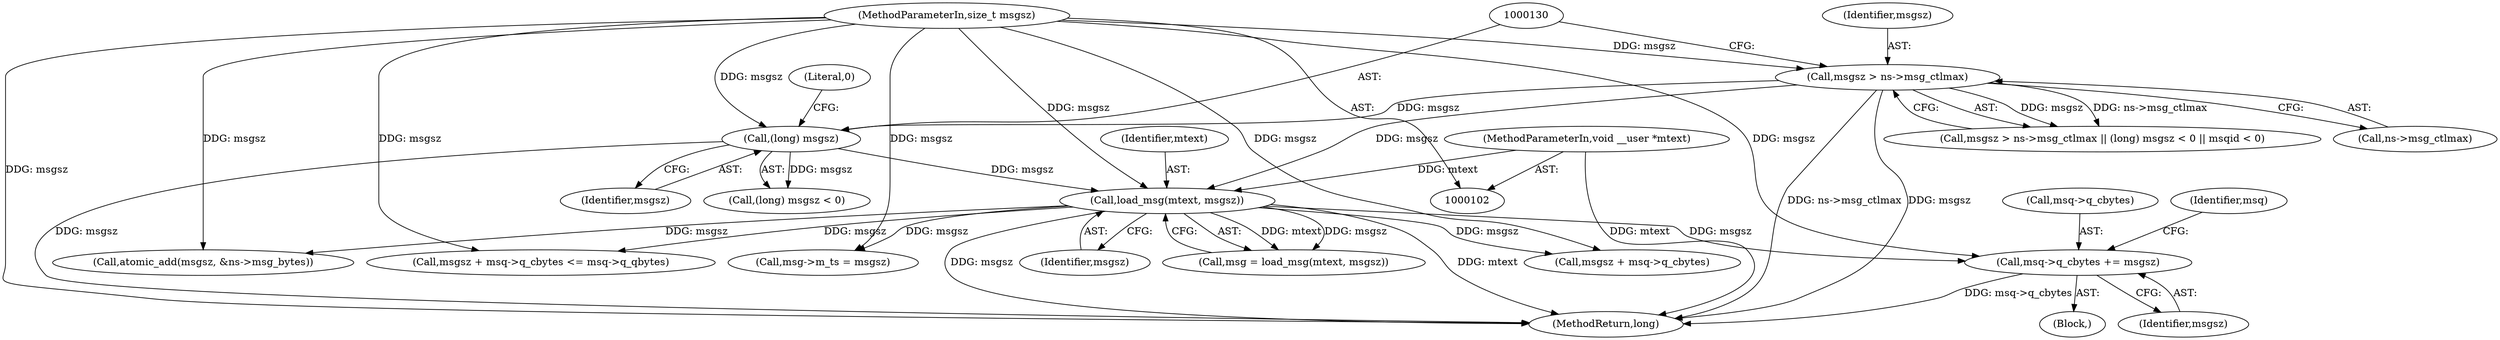 digraph "0_linux_6062a8dc0517bce23e3c2f7d2fea5e22411269a3@pointer" {
"1000304" [label="(Call,msq->q_cbytes += msgsz)"];
"1000106" [label="(MethodParameterIn,size_t msgsz)"];
"1000148" [label="(Call,load_msg(mtext, msgsz))"];
"1000105" [label="(MethodParameterIn,void __user *mtext)"];
"1000122" [label="(Call,msgsz > ns->msg_ctlmax)"];
"1000129" [label="(Call,(long) msgsz)"];
"1000121" [label="(Call,msgsz > ns->msg_ctlmax || (long) msgsz < 0 || msqid < 0)"];
"1000208" [label="(Call,msgsz + msq->q_cbytes <= msq->q_qbytes)"];
"1000342" [label="(MethodReturn,long)"];
"1000313" [label="(Call,atomic_add(msgsz, &ns->msg_bytes))"];
"1000124" [label="(Call,ns->msg_ctlmax)"];
"1000294" [label="(Block,)"];
"1000148" [label="(Call,load_msg(mtext, msgsz))"];
"1000305" [label="(Call,msq->q_cbytes)"];
"1000132" [label="(Literal,0)"];
"1000106" [label="(MethodParameterIn,size_t msgsz)"];
"1000146" [label="(Call,msg = load_msg(mtext, msgsz))"];
"1000105" [label="(MethodParameterIn,void __user *mtext)"];
"1000162" [label="(Call,msg->m_ts = msgsz)"];
"1000122" [label="(Call,msgsz > ns->msg_ctlmax)"];
"1000129" [label="(Call,(long) msgsz)"];
"1000308" [label="(Identifier,msgsz)"];
"1000131" [label="(Identifier,msgsz)"];
"1000304" [label="(Call,msq->q_cbytes += msgsz)"];
"1000150" [label="(Identifier,msgsz)"];
"1000209" [label="(Call,msgsz + msq->q_cbytes)"];
"1000149" [label="(Identifier,mtext)"];
"1000311" [label="(Identifier,msq)"];
"1000123" [label="(Identifier,msgsz)"];
"1000128" [label="(Call,(long) msgsz < 0)"];
"1000304" -> "1000294"  [label="AST: "];
"1000304" -> "1000308"  [label="CFG: "];
"1000305" -> "1000304"  [label="AST: "];
"1000308" -> "1000304"  [label="AST: "];
"1000311" -> "1000304"  [label="CFG: "];
"1000304" -> "1000342"  [label="DDG: msq->q_cbytes"];
"1000106" -> "1000304"  [label="DDG: msgsz"];
"1000148" -> "1000304"  [label="DDG: msgsz"];
"1000106" -> "1000102"  [label="AST: "];
"1000106" -> "1000342"  [label="DDG: msgsz"];
"1000106" -> "1000122"  [label="DDG: msgsz"];
"1000106" -> "1000129"  [label="DDG: msgsz"];
"1000106" -> "1000148"  [label="DDG: msgsz"];
"1000106" -> "1000162"  [label="DDG: msgsz"];
"1000106" -> "1000208"  [label="DDG: msgsz"];
"1000106" -> "1000209"  [label="DDG: msgsz"];
"1000106" -> "1000313"  [label="DDG: msgsz"];
"1000148" -> "1000146"  [label="AST: "];
"1000148" -> "1000150"  [label="CFG: "];
"1000149" -> "1000148"  [label="AST: "];
"1000150" -> "1000148"  [label="AST: "];
"1000146" -> "1000148"  [label="CFG: "];
"1000148" -> "1000342"  [label="DDG: mtext"];
"1000148" -> "1000342"  [label="DDG: msgsz"];
"1000148" -> "1000146"  [label="DDG: mtext"];
"1000148" -> "1000146"  [label="DDG: msgsz"];
"1000105" -> "1000148"  [label="DDG: mtext"];
"1000122" -> "1000148"  [label="DDG: msgsz"];
"1000129" -> "1000148"  [label="DDG: msgsz"];
"1000148" -> "1000162"  [label="DDG: msgsz"];
"1000148" -> "1000208"  [label="DDG: msgsz"];
"1000148" -> "1000209"  [label="DDG: msgsz"];
"1000148" -> "1000313"  [label="DDG: msgsz"];
"1000105" -> "1000102"  [label="AST: "];
"1000105" -> "1000342"  [label="DDG: mtext"];
"1000122" -> "1000121"  [label="AST: "];
"1000122" -> "1000124"  [label="CFG: "];
"1000123" -> "1000122"  [label="AST: "];
"1000124" -> "1000122"  [label="AST: "];
"1000130" -> "1000122"  [label="CFG: "];
"1000121" -> "1000122"  [label="CFG: "];
"1000122" -> "1000342"  [label="DDG: msgsz"];
"1000122" -> "1000342"  [label="DDG: ns->msg_ctlmax"];
"1000122" -> "1000121"  [label="DDG: msgsz"];
"1000122" -> "1000121"  [label="DDG: ns->msg_ctlmax"];
"1000122" -> "1000129"  [label="DDG: msgsz"];
"1000129" -> "1000128"  [label="AST: "];
"1000129" -> "1000131"  [label="CFG: "];
"1000130" -> "1000129"  [label="AST: "];
"1000131" -> "1000129"  [label="AST: "];
"1000132" -> "1000129"  [label="CFG: "];
"1000129" -> "1000342"  [label="DDG: msgsz"];
"1000129" -> "1000128"  [label="DDG: msgsz"];
}
